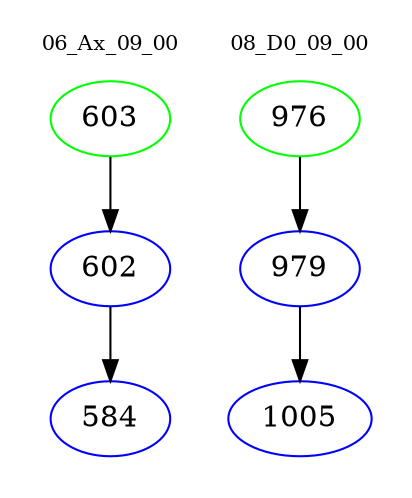 digraph{
subgraph cluster_0 {
color = white
label = "06_Ax_09_00";
fontsize=10;
T0_603 [label="603", color="green"]
T0_603 -> T0_602 [color="black"]
T0_602 [label="602", color="blue"]
T0_602 -> T0_584 [color="black"]
T0_584 [label="584", color="blue"]
}
subgraph cluster_1 {
color = white
label = "08_D0_09_00";
fontsize=10;
T1_976 [label="976", color="green"]
T1_976 -> T1_979 [color="black"]
T1_979 [label="979", color="blue"]
T1_979 -> T1_1005 [color="black"]
T1_1005 [label="1005", color="blue"]
}
}
